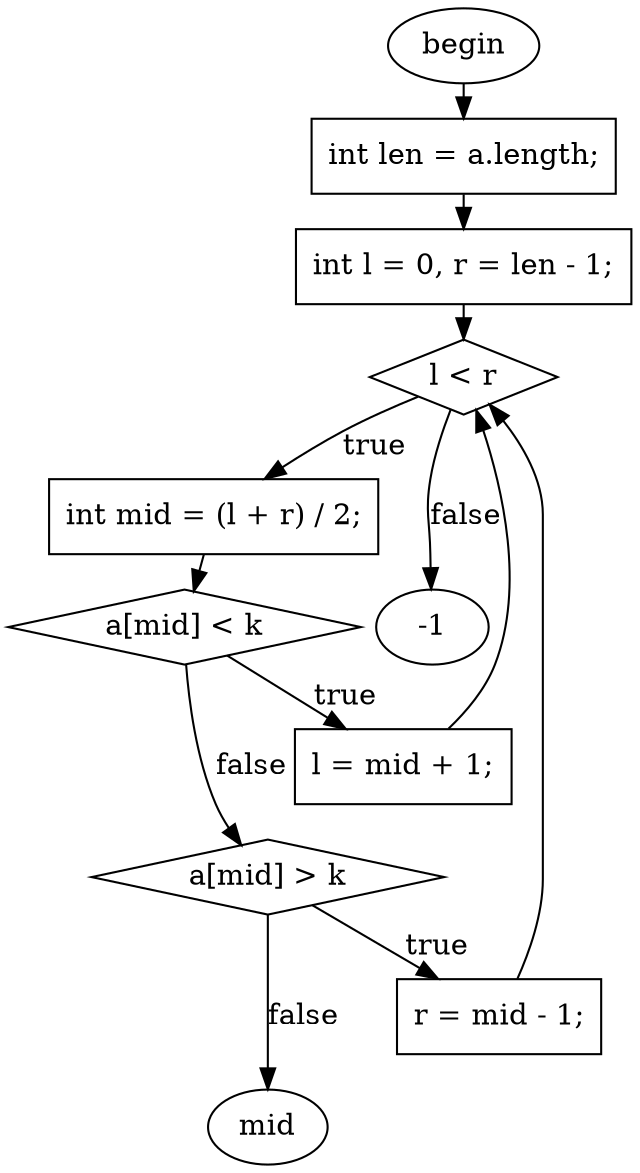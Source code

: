 digraph G{
ranksep = 0.1;
nodesep = 0.1;
F0T0[ shape=ellipse, label="begin", style="filled", fillcolor="white"]
F45T63[ shape=box, label="int len = a.length;", style="filled", fillcolor="white"]
F69T91[ shape=box, label="int l = 0, r = len - 1;", style="filled", fillcolor="white"]
F97T292[ shape=diamond, label="l \< r", style="filled", fillcolor="white"]
F119T140[ shape=box, label="int mid = (l + r) / 2;", style="filled", fillcolor="white"]
F148T286[ shape=diamond, label="a[mid] \< k", style="filled", fillcolor="white"]
F174T185[ shape=box, label="l = mid + 1;", style="filled", fillcolor="white"]
F206T286TelseIf[ shape=diamond, label="a[mid] \> k", style="filled", fillcolor="white"]
F232T243[ shape=box, label="r = mid - 1;", style="filled", fillcolor="white"]
F268T278[ shape=ellipse, label="mid", style="filled", fillcolor="white"]
F298T307[ shape=ellipse, label="-1", style="filled", fillcolor="white"]
F0T0 -> F45T63
F45T63 -> F69T91
F69T91 -> F97T292
F119T140 -> F148T286
F97T292 -> F119T140[label="true", minlen=1]
F148T286 -> F174T185[label="true", minlen=1]
F148T286 -> F206T286TelseIf[label="false", minlen=2]
F206T286TelseIf -> F232T243[label="true", minlen=1]
F206T286TelseIf -> F268T278[label="false", minlen=2]
F174T185 -> F97T292
F232T243 -> F97T292
F97T292 -> F298T307[label="false", minlen=2]
}
